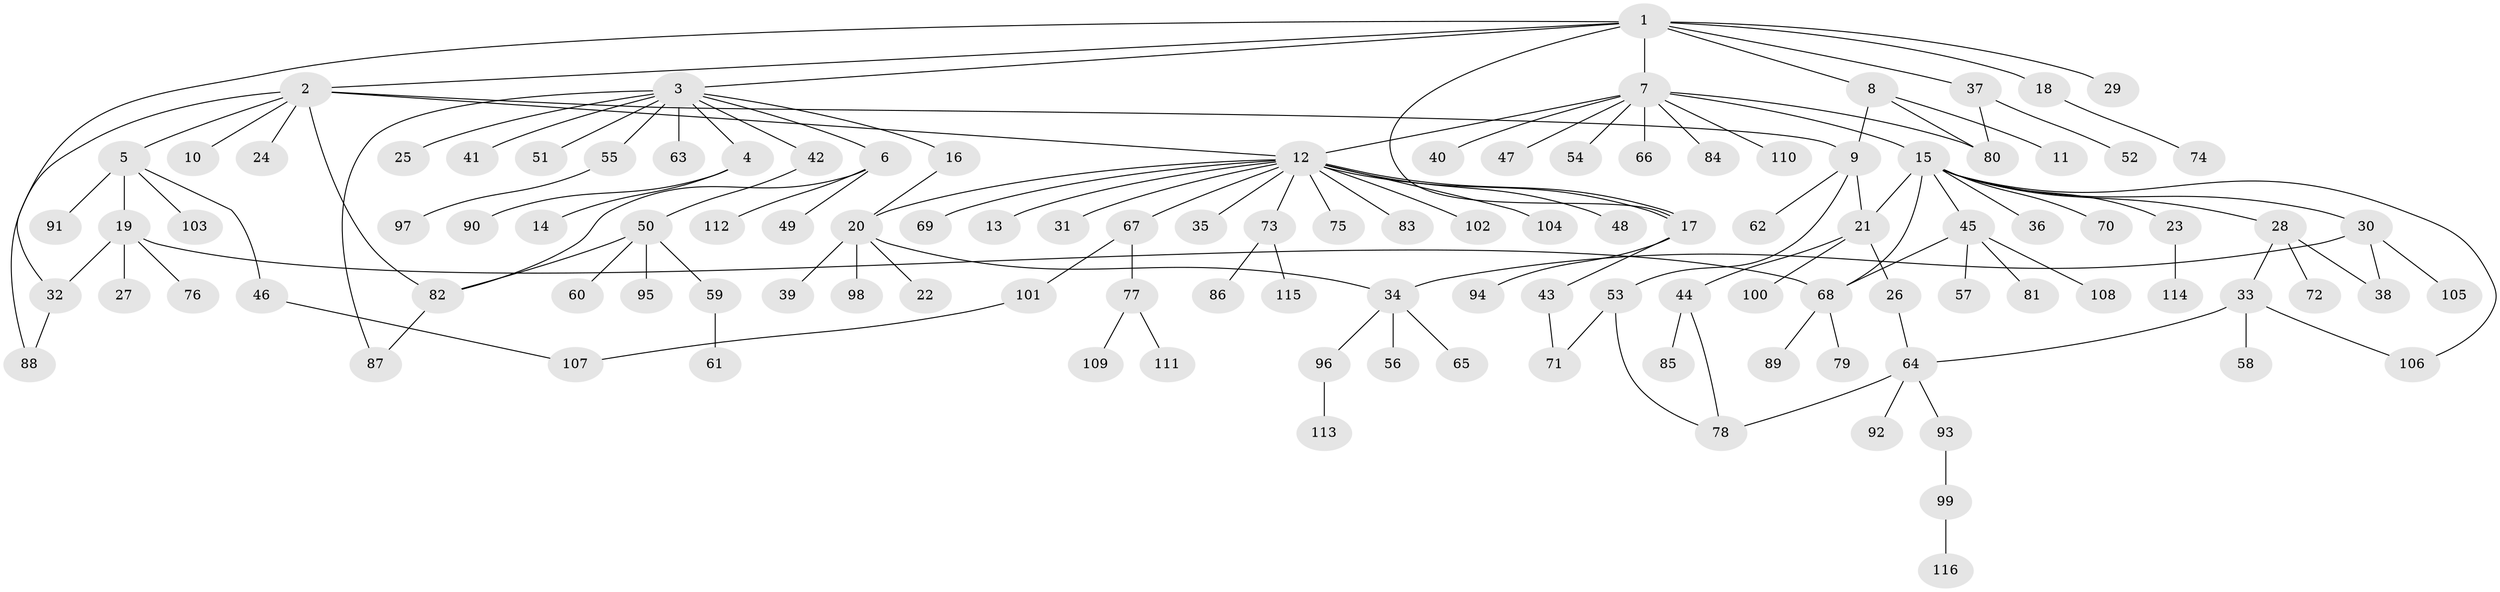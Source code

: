 // Generated by graph-tools (version 1.1) at 2025/14/03/09/25 04:14:44]
// undirected, 116 vertices, 138 edges
graph export_dot {
graph [start="1"]
  node [color=gray90,style=filled];
  1;
  2;
  3;
  4;
  5;
  6;
  7;
  8;
  9;
  10;
  11;
  12;
  13;
  14;
  15;
  16;
  17;
  18;
  19;
  20;
  21;
  22;
  23;
  24;
  25;
  26;
  27;
  28;
  29;
  30;
  31;
  32;
  33;
  34;
  35;
  36;
  37;
  38;
  39;
  40;
  41;
  42;
  43;
  44;
  45;
  46;
  47;
  48;
  49;
  50;
  51;
  52;
  53;
  54;
  55;
  56;
  57;
  58;
  59;
  60;
  61;
  62;
  63;
  64;
  65;
  66;
  67;
  68;
  69;
  70;
  71;
  72;
  73;
  74;
  75;
  76;
  77;
  78;
  79;
  80;
  81;
  82;
  83;
  84;
  85;
  86;
  87;
  88;
  89;
  90;
  91;
  92;
  93;
  94;
  95;
  96;
  97;
  98;
  99;
  100;
  101;
  102;
  103;
  104;
  105;
  106;
  107;
  108;
  109;
  110;
  111;
  112;
  113;
  114;
  115;
  116;
  1 -- 2;
  1 -- 3;
  1 -- 7;
  1 -- 8;
  1 -- 17;
  1 -- 18;
  1 -- 29;
  1 -- 32;
  1 -- 37;
  2 -- 5;
  2 -- 9;
  2 -- 10;
  2 -- 12;
  2 -- 24;
  2 -- 82;
  2 -- 88;
  3 -- 4;
  3 -- 6;
  3 -- 16;
  3 -- 25;
  3 -- 41;
  3 -- 42;
  3 -- 51;
  3 -- 55;
  3 -- 63;
  3 -- 87;
  4 -- 14;
  4 -- 90;
  5 -- 19;
  5 -- 46;
  5 -- 91;
  5 -- 103;
  6 -- 49;
  6 -- 82;
  6 -- 112;
  7 -- 12;
  7 -- 15;
  7 -- 40;
  7 -- 47;
  7 -- 54;
  7 -- 66;
  7 -- 80;
  7 -- 84;
  7 -- 110;
  8 -- 9;
  8 -- 11;
  8 -- 80;
  9 -- 21;
  9 -- 53;
  9 -- 62;
  12 -- 13;
  12 -- 17;
  12 -- 17;
  12 -- 20;
  12 -- 31;
  12 -- 35;
  12 -- 48;
  12 -- 67;
  12 -- 69;
  12 -- 73;
  12 -- 75;
  12 -- 83;
  12 -- 102;
  12 -- 104;
  15 -- 21;
  15 -- 23;
  15 -- 28;
  15 -- 30;
  15 -- 36;
  15 -- 45;
  15 -- 68;
  15 -- 70;
  15 -- 106;
  16 -- 20;
  17 -- 43;
  17 -- 94;
  18 -- 74;
  19 -- 27;
  19 -- 32;
  19 -- 68;
  19 -- 76;
  20 -- 22;
  20 -- 34;
  20 -- 39;
  20 -- 98;
  21 -- 26;
  21 -- 44;
  21 -- 100;
  23 -- 114;
  26 -- 64;
  28 -- 33;
  28 -- 38;
  28 -- 72;
  30 -- 34;
  30 -- 38;
  30 -- 105;
  32 -- 88;
  33 -- 58;
  33 -- 64;
  33 -- 106;
  34 -- 56;
  34 -- 65;
  34 -- 96;
  37 -- 52;
  37 -- 80;
  42 -- 50;
  43 -- 71;
  44 -- 78;
  44 -- 85;
  45 -- 57;
  45 -- 68;
  45 -- 81;
  45 -- 108;
  46 -- 107;
  50 -- 59;
  50 -- 60;
  50 -- 82;
  50 -- 95;
  53 -- 71;
  53 -- 78;
  55 -- 97;
  59 -- 61;
  64 -- 78;
  64 -- 92;
  64 -- 93;
  67 -- 77;
  67 -- 101;
  68 -- 79;
  68 -- 89;
  73 -- 86;
  73 -- 115;
  77 -- 109;
  77 -- 111;
  82 -- 87;
  93 -- 99;
  96 -- 113;
  99 -- 116;
  101 -- 107;
}
